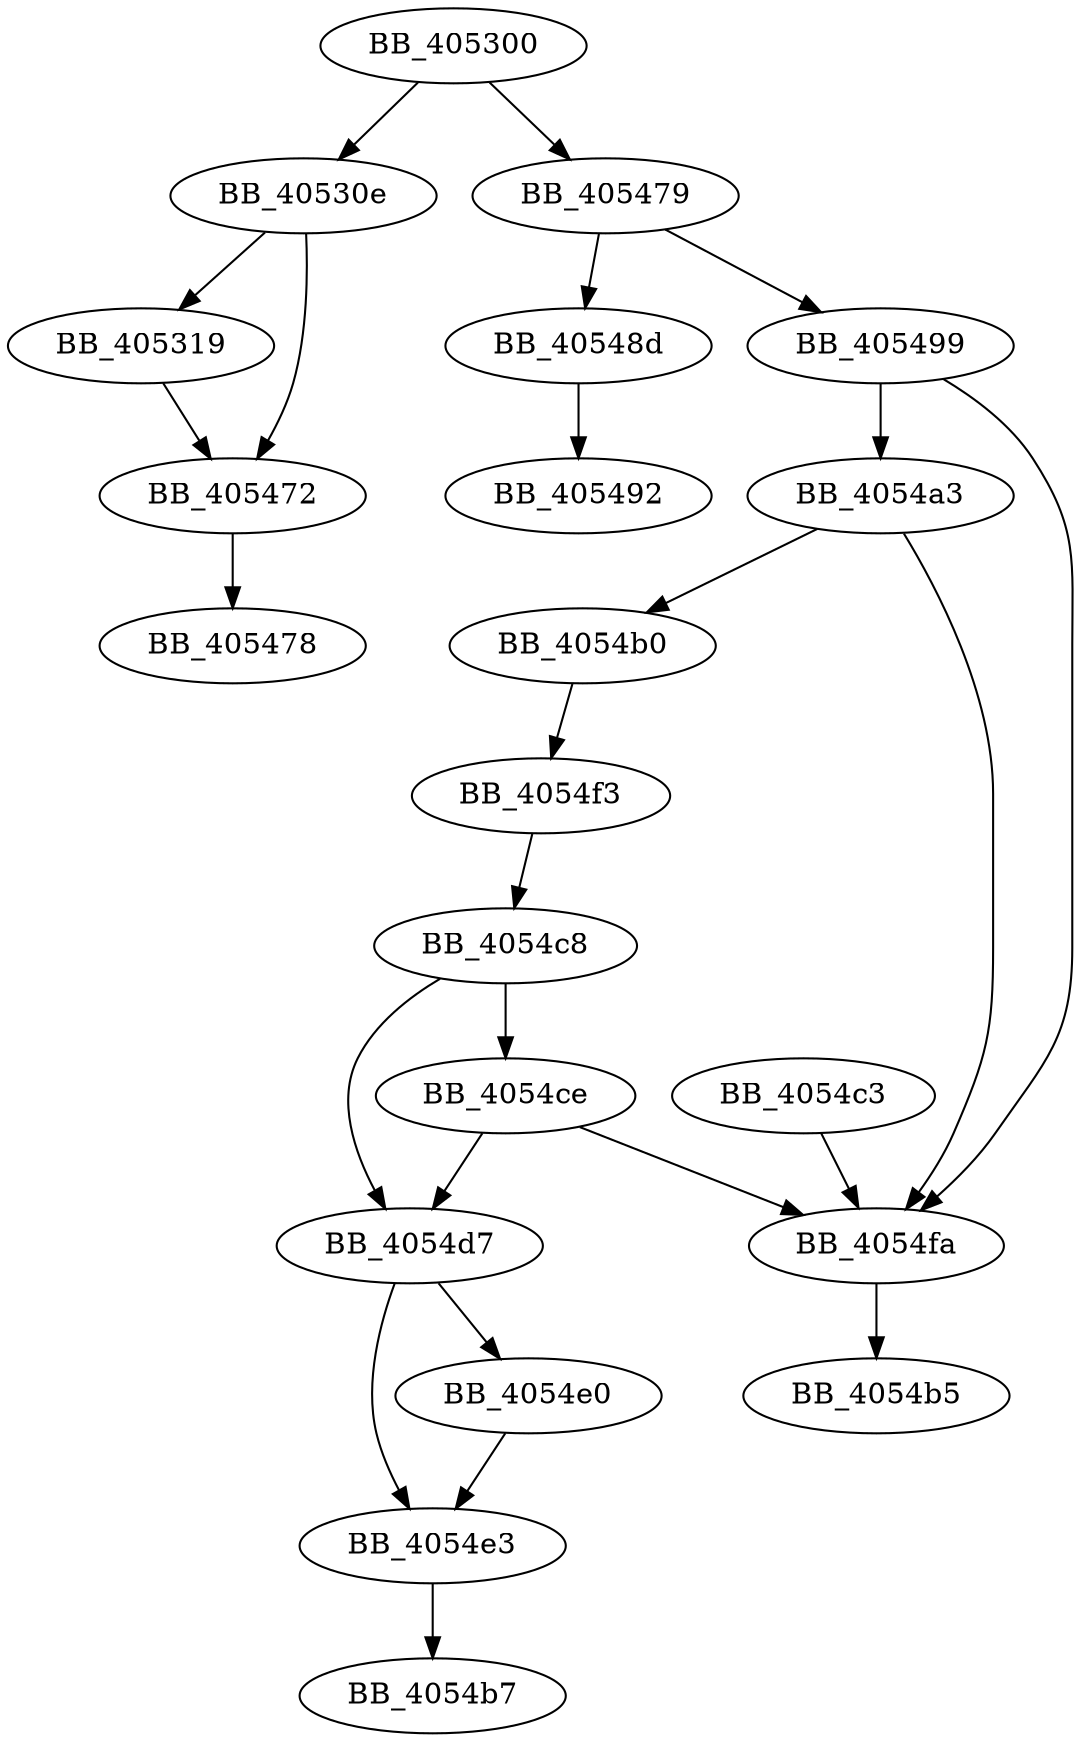 DiGraph sub_405300{
BB_405300->BB_40530e
BB_405300->BB_405479
BB_40530e->BB_405319
BB_40530e->BB_405472
BB_405319->BB_405472
BB_405472->BB_405478
BB_405479->BB_40548d
BB_405479->BB_405499
BB_40548d->BB_405492
BB_405499->BB_4054a3
BB_405499->BB_4054fa
BB_4054a3->BB_4054b0
BB_4054a3->BB_4054fa
BB_4054b0->BB_4054f3
BB_4054c3->BB_4054fa
BB_4054c8->BB_4054ce
BB_4054c8->BB_4054d7
BB_4054ce->BB_4054d7
BB_4054ce->BB_4054fa
BB_4054d7->BB_4054e0
BB_4054d7->BB_4054e3
BB_4054e0->BB_4054e3
BB_4054e3->BB_4054b7
BB_4054f3->BB_4054c8
BB_4054fa->BB_4054b5
}
